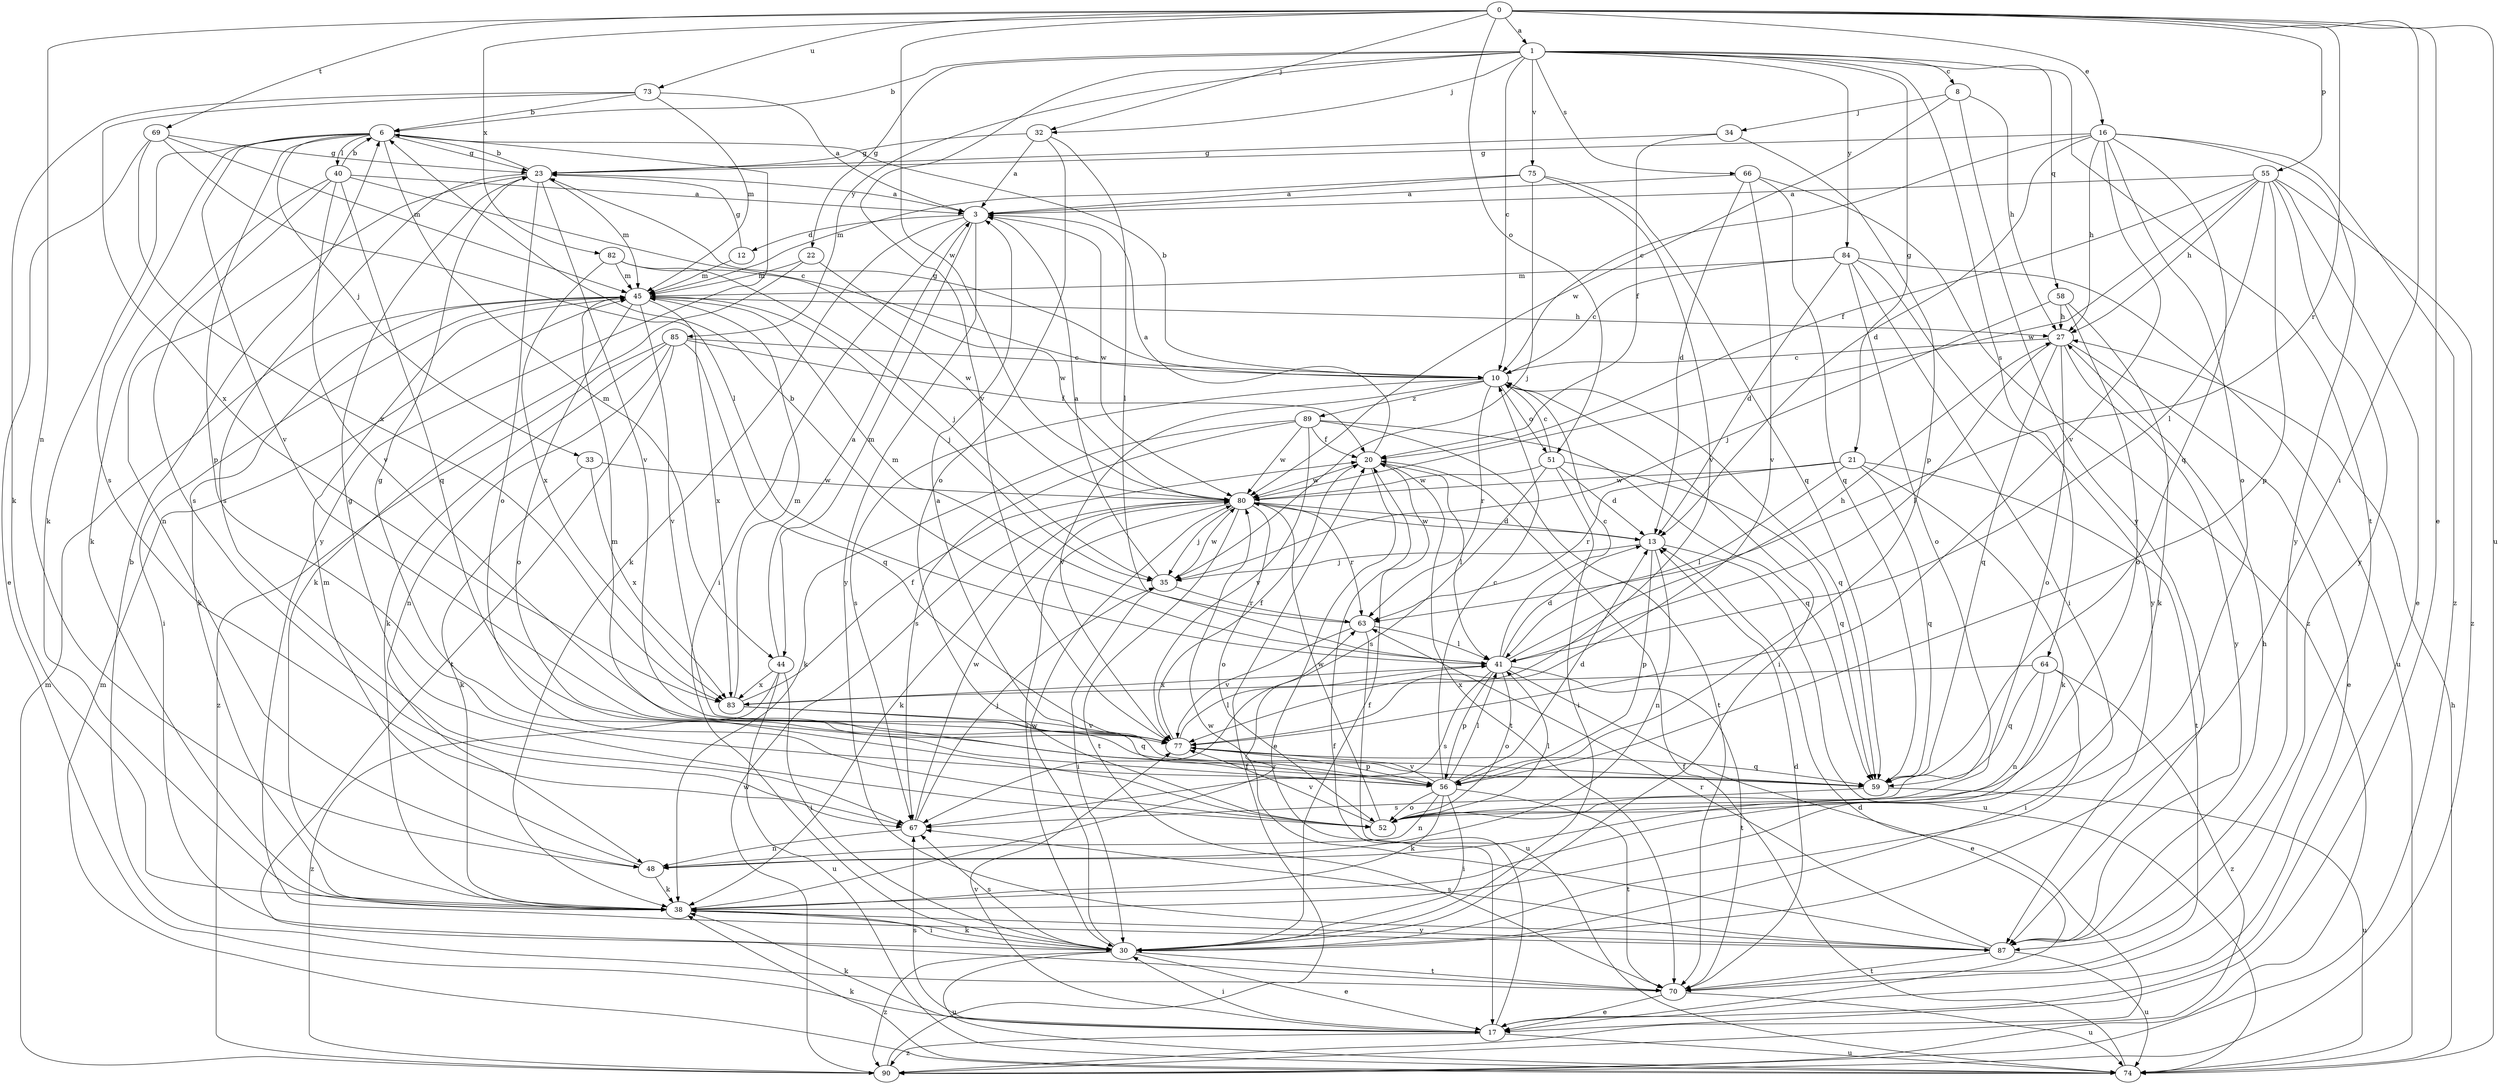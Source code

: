 strict digraph  {
0;
1;
3;
6;
8;
10;
12;
13;
16;
17;
20;
21;
22;
23;
27;
30;
32;
33;
34;
35;
38;
40;
41;
44;
45;
48;
51;
52;
55;
56;
58;
59;
63;
64;
66;
67;
69;
70;
73;
74;
75;
77;
80;
82;
83;
84;
85;
87;
89;
90;
0 -> 1  [label=a];
0 -> 16  [label=e];
0 -> 17  [label=e];
0 -> 30  [label=i];
0 -> 32  [label=j];
0 -> 48  [label=n];
0 -> 51  [label=o];
0 -> 55  [label=p];
0 -> 63  [label=r];
0 -> 69  [label=t];
0 -> 73  [label=u];
0 -> 74  [label=u];
0 -> 80  [label=w];
0 -> 82  [label=x];
1 -> 6  [label=b];
1 -> 8  [label=c];
1 -> 10  [label=c];
1 -> 21  [label=g];
1 -> 22  [label=g];
1 -> 32  [label=j];
1 -> 58  [label=q];
1 -> 64  [label=s];
1 -> 66  [label=s];
1 -> 70  [label=t];
1 -> 75  [label=v];
1 -> 77  [label=v];
1 -> 84  [label=y];
1 -> 85  [label=y];
3 -> 12  [label=d];
3 -> 30  [label=i];
3 -> 38  [label=k];
3 -> 44  [label=m];
3 -> 80  [label=w];
3 -> 87  [label=y];
6 -> 23  [label=g];
6 -> 33  [label=j];
6 -> 38  [label=k];
6 -> 40  [label=l];
6 -> 44  [label=m];
6 -> 56  [label=p];
6 -> 67  [label=s];
6 -> 77  [label=v];
6 -> 87  [label=y];
8 -> 27  [label=h];
8 -> 34  [label=j];
8 -> 80  [label=w];
8 -> 87  [label=y];
10 -> 6  [label=b];
10 -> 23  [label=g];
10 -> 30  [label=i];
10 -> 51  [label=o];
10 -> 59  [label=q];
10 -> 63  [label=r];
10 -> 67  [label=s];
10 -> 77  [label=v];
10 -> 89  [label=z];
12 -> 23  [label=g];
12 -> 45  [label=m];
13 -> 35  [label=j];
13 -> 48  [label=n];
13 -> 56  [label=p];
13 -> 74  [label=u];
13 -> 80  [label=w];
16 -> 10  [label=c];
16 -> 13  [label=d];
16 -> 23  [label=g];
16 -> 27  [label=h];
16 -> 52  [label=o];
16 -> 59  [label=q];
16 -> 77  [label=v];
16 -> 87  [label=y];
16 -> 90  [label=z];
17 -> 20  [label=f];
17 -> 30  [label=i];
17 -> 38  [label=k];
17 -> 67  [label=s];
17 -> 74  [label=u];
17 -> 77  [label=v];
17 -> 90  [label=z];
20 -> 3  [label=a];
20 -> 17  [label=e];
20 -> 41  [label=l];
20 -> 70  [label=t];
20 -> 80  [label=w];
21 -> 38  [label=k];
21 -> 41  [label=l];
21 -> 59  [label=q];
21 -> 63  [label=r];
21 -> 70  [label=t];
21 -> 80  [label=w];
22 -> 38  [label=k];
22 -> 45  [label=m];
22 -> 80  [label=w];
23 -> 3  [label=a];
23 -> 6  [label=b];
23 -> 45  [label=m];
23 -> 48  [label=n];
23 -> 52  [label=o];
23 -> 67  [label=s];
23 -> 77  [label=v];
27 -> 10  [label=c];
27 -> 17  [label=e];
27 -> 41  [label=l];
27 -> 52  [label=o];
27 -> 59  [label=q];
27 -> 87  [label=y];
30 -> 17  [label=e];
30 -> 20  [label=f];
30 -> 38  [label=k];
30 -> 67  [label=s];
30 -> 70  [label=t];
30 -> 74  [label=u];
30 -> 80  [label=w];
30 -> 90  [label=z];
32 -> 3  [label=a];
32 -> 23  [label=g];
32 -> 41  [label=l];
32 -> 52  [label=o];
33 -> 38  [label=k];
33 -> 80  [label=w];
33 -> 83  [label=x];
34 -> 20  [label=f];
34 -> 23  [label=g];
34 -> 56  [label=p];
35 -> 3  [label=a];
35 -> 30  [label=i];
35 -> 63  [label=r];
35 -> 80  [label=w];
38 -> 30  [label=i];
38 -> 63  [label=r];
38 -> 87  [label=y];
40 -> 3  [label=a];
40 -> 6  [label=b];
40 -> 10  [label=c];
40 -> 38  [label=k];
40 -> 59  [label=q];
40 -> 67  [label=s];
40 -> 77  [label=v];
41 -> 6  [label=b];
41 -> 10  [label=c];
41 -> 13  [label=d];
41 -> 17  [label=e];
41 -> 27  [label=h];
41 -> 52  [label=o];
41 -> 56  [label=p];
41 -> 67  [label=s];
41 -> 70  [label=t];
41 -> 83  [label=x];
44 -> 3  [label=a];
44 -> 30  [label=i];
44 -> 74  [label=u];
44 -> 83  [label=x];
44 -> 90  [label=z];
45 -> 27  [label=h];
45 -> 30  [label=i];
45 -> 35  [label=j];
45 -> 38  [label=k];
45 -> 52  [label=o];
45 -> 77  [label=v];
45 -> 83  [label=x];
48 -> 38  [label=k];
48 -> 45  [label=m];
51 -> 10  [label=c];
51 -> 13  [label=d];
51 -> 30  [label=i];
51 -> 59  [label=q];
51 -> 67  [label=s];
51 -> 80  [label=w];
52 -> 23  [label=g];
52 -> 41  [label=l];
52 -> 77  [label=v];
52 -> 80  [label=w];
55 -> 3  [label=a];
55 -> 17  [label=e];
55 -> 20  [label=f];
55 -> 27  [label=h];
55 -> 41  [label=l];
55 -> 56  [label=p];
55 -> 80  [label=w];
55 -> 87  [label=y];
55 -> 90  [label=z];
56 -> 3  [label=a];
56 -> 10  [label=c];
56 -> 13  [label=d];
56 -> 23  [label=g];
56 -> 30  [label=i];
56 -> 38  [label=k];
56 -> 41  [label=l];
56 -> 45  [label=m];
56 -> 48  [label=n];
56 -> 52  [label=o];
56 -> 70  [label=t];
56 -> 77  [label=v];
58 -> 27  [label=h];
58 -> 35  [label=j];
58 -> 38  [label=k];
58 -> 52  [label=o];
59 -> 67  [label=s];
59 -> 74  [label=u];
63 -> 41  [label=l];
63 -> 45  [label=m];
63 -> 74  [label=u];
63 -> 77  [label=v];
64 -> 30  [label=i];
64 -> 48  [label=n];
64 -> 59  [label=q];
64 -> 83  [label=x];
64 -> 90  [label=z];
66 -> 3  [label=a];
66 -> 13  [label=d];
66 -> 59  [label=q];
66 -> 77  [label=v];
66 -> 90  [label=z];
67 -> 35  [label=j];
67 -> 48  [label=n];
67 -> 80  [label=w];
69 -> 17  [label=e];
69 -> 23  [label=g];
69 -> 41  [label=l];
69 -> 45  [label=m];
69 -> 83  [label=x];
70 -> 6  [label=b];
70 -> 13  [label=d];
70 -> 17  [label=e];
70 -> 74  [label=u];
73 -> 3  [label=a];
73 -> 6  [label=b];
73 -> 38  [label=k];
73 -> 45  [label=m];
73 -> 83  [label=x];
74 -> 20  [label=f];
74 -> 27  [label=h];
74 -> 38  [label=k];
74 -> 45  [label=m];
75 -> 3  [label=a];
75 -> 35  [label=j];
75 -> 45  [label=m];
75 -> 59  [label=q];
75 -> 77  [label=v];
77 -> 20  [label=f];
77 -> 41  [label=l];
77 -> 56  [label=p];
77 -> 59  [label=q];
80 -> 13  [label=d];
80 -> 30  [label=i];
80 -> 35  [label=j];
80 -> 38  [label=k];
80 -> 52  [label=o];
80 -> 63  [label=r];
80 -> 70  [label=t];
82 -> 35  [label=j];
82 -> 45  [label=m];
82 -> 80  [label=w];
82 -> 83  [label=x];
83 -> 20  [label=f];
83 -> 45  [label=m];
83 -> 59  [label=q];
83 -> 77  [label=v];
84 -> 10  [label=c];
84 -> 13  [label=d];
84 -> 30  [label=i];
84 -> 45  [label=m];
84 -> 52  [label=o];
84 -> 74  [label=u];
84 -> 87  [label=y];
85 -> 10  [label=c];
85 -> 20  [label=f];
85 -> 38  [label=k];
85 -> 48  [label=n];
85 -> 59  [label=q];
85 -> 70  [label=t];
85 -> 90  [label=z];
87 -> 27  [label=h];
87 -> 63  [label=r];
87 -> 67  [label=s];
87 -> 70  [label=t];
87 -> 74  [label=u];
87 -> 80  [label=w];
89 -> 20  [label=f];
89 -> 38  [label=k];
89 -> 59  [label=q];
89 -> 67  [label=s];
89 -> 70  [label=t];
89 -> 77  [label=v];
89 -> 80  [label=w];
90 -> 13  [label=d];
90 -> 20  [label=f];
90 -> 45  [label=m];
90 -> 80  [label=w];
}
